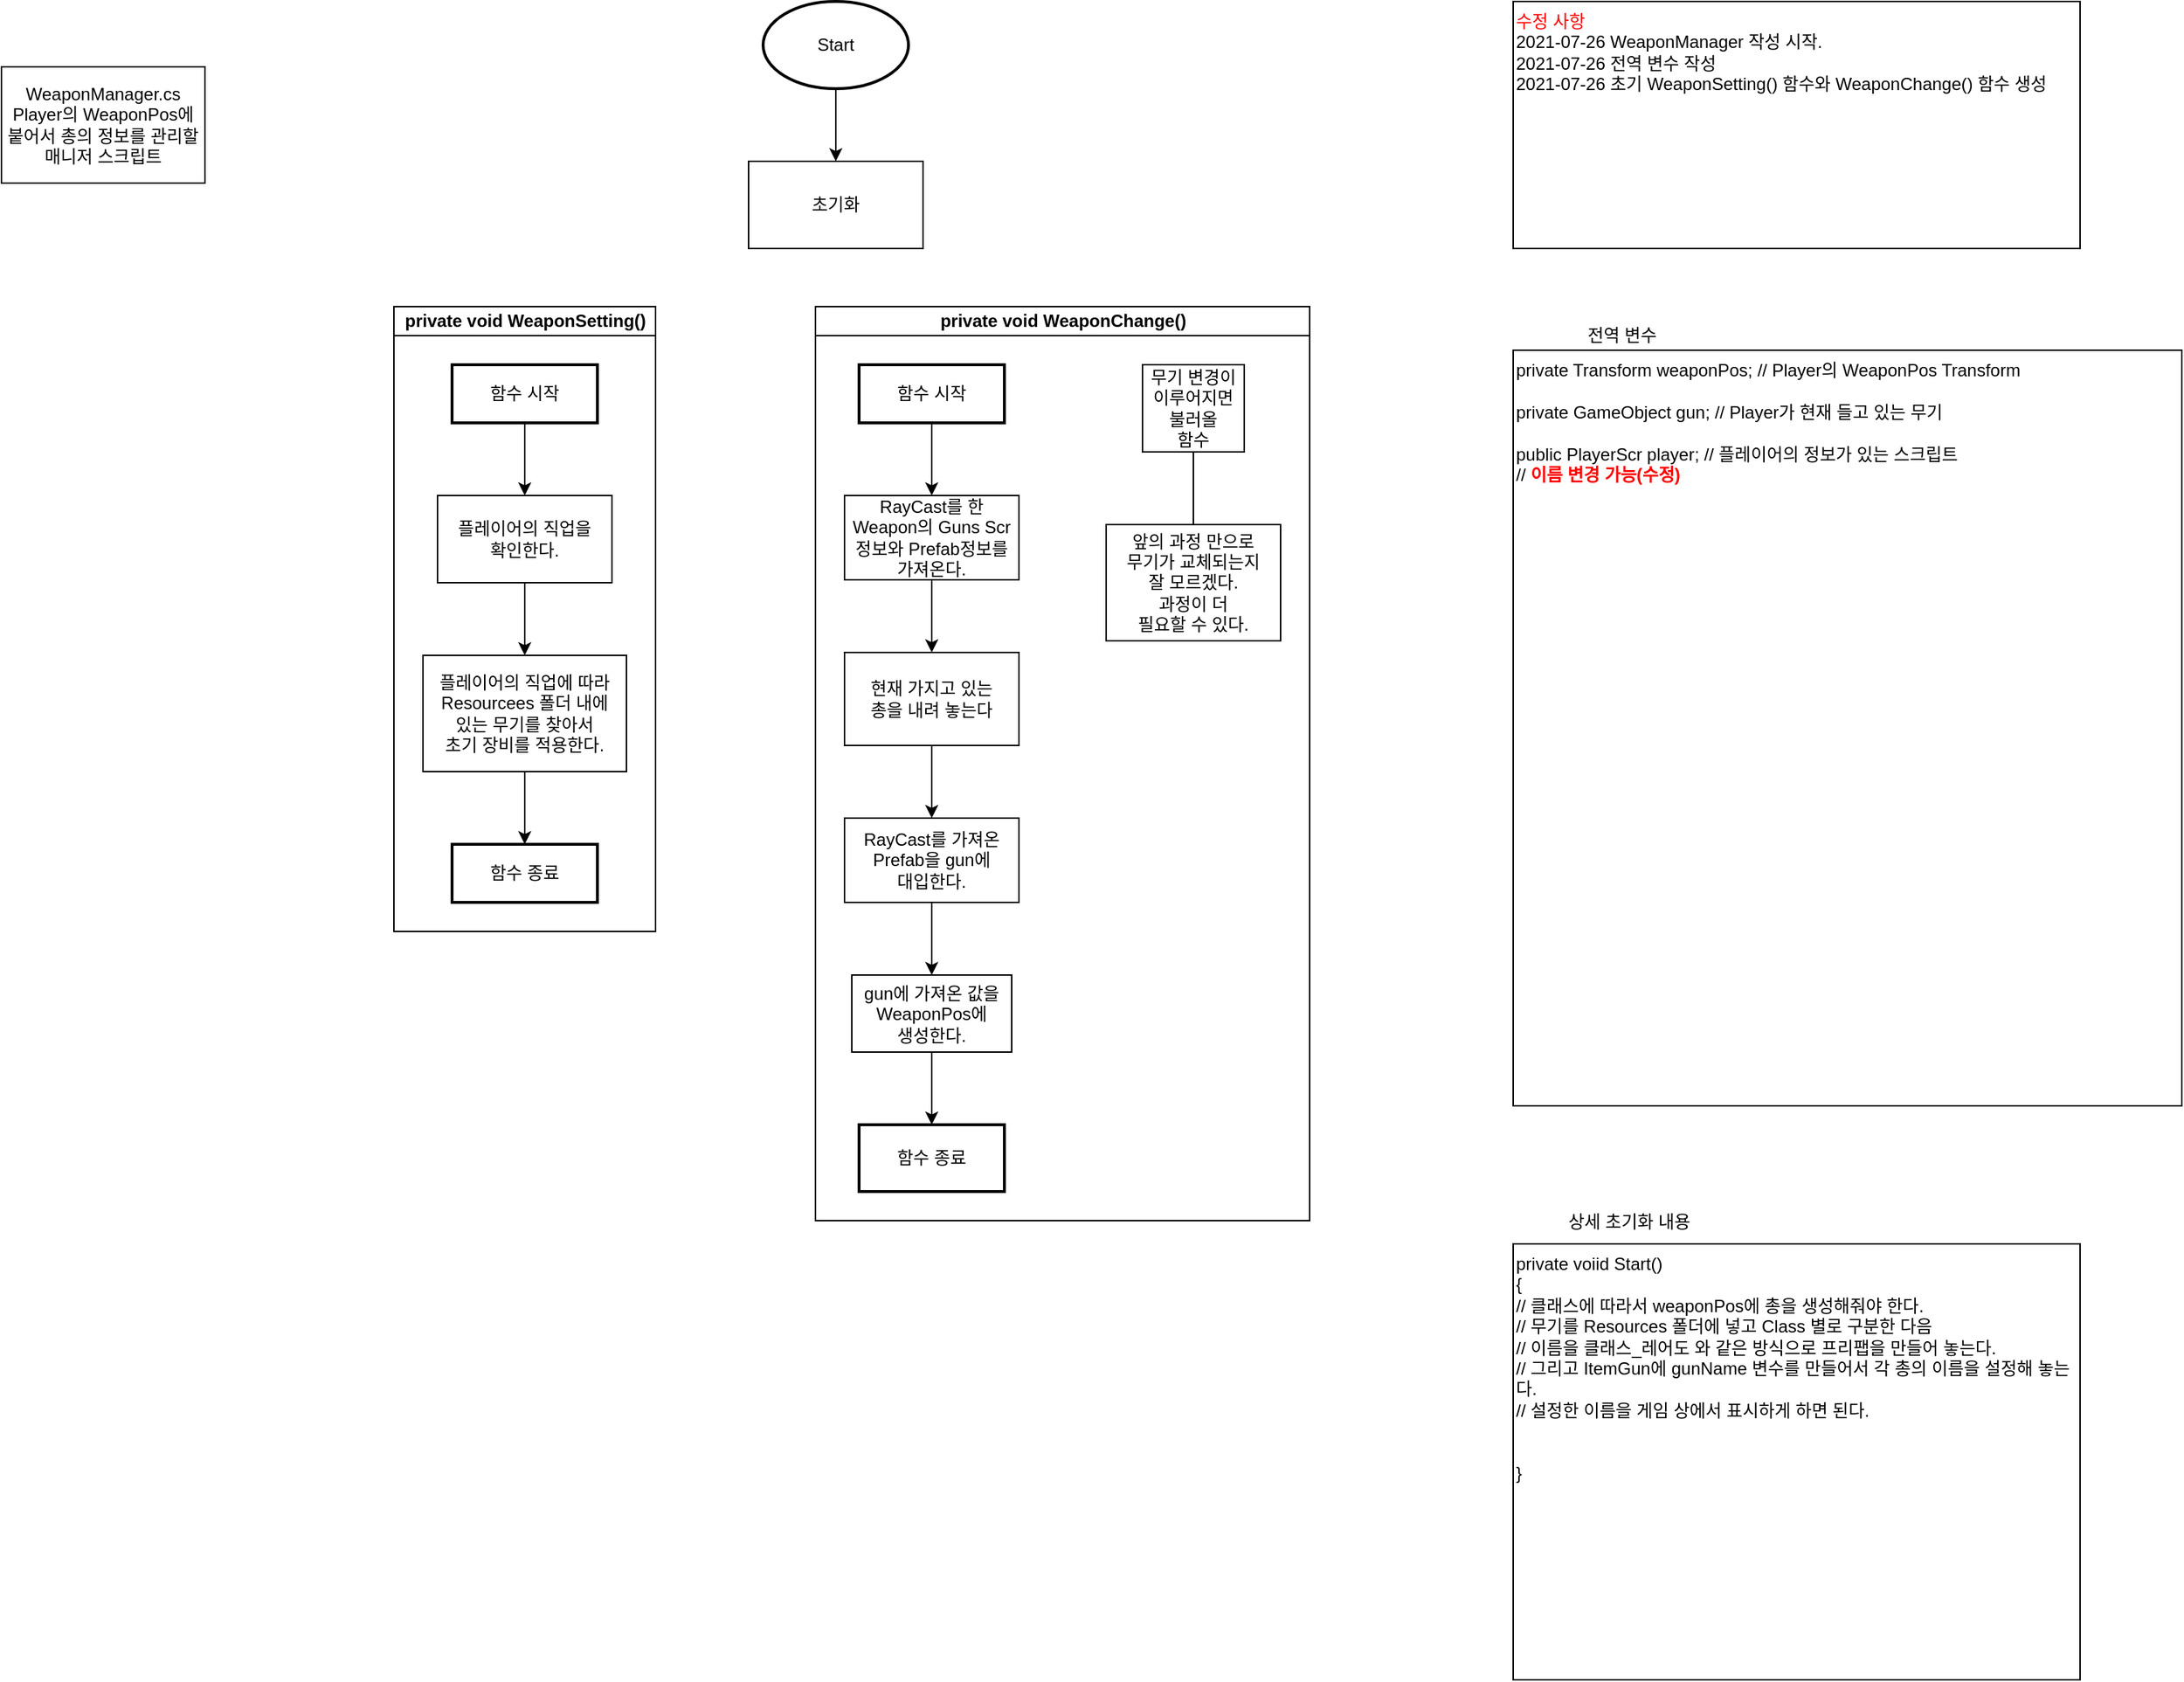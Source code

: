 <mxfile version="13.9.9" type="device"><diagram id="fbpAZVnEKRKCzAowPleW" name="페이지-1"><mxGraphModel dx="1913" dy="806" grid="1" gridSize="10" guides="1" tooltips="1" connect="1" arrows="1" fold="1" page="1" pageScale="1" pageWidth="827" pageHeight="1169" math="0" shadow="0"><root><mxCell id="0"/><mxCell id="1" parent="0"/><mxCell id="R7Zz_K95-D4hdkjk5hmP-1" value="WeaponManager.cs&lt;br&gt;Player의 WeaponPos에 붙어서 총의 정보를 관리할 매니저 스크립트" style="rounded=0;whiteSpace=wrap;html=1;" vertex="1" parent="1"><mxGeometry x="-160" y="75" width="140" height="80" as="geometry"/></mxCell><mxCell id="R7Zz_K95-D4hdkjk5hmP-2" value="&lt;font color=&quot;#ff0000&quot;&gt;수정 사항&lt;br&gt;&lt;/font&gt;2021-07-26 WeaponManager 작성 시작.&lt;br&gt;2021-07-26 전역 변수 작성&lt;br&gt;2021-07-26 초기 WeaponSetting() 함수와 WeaponChange() 함수 생성" style="rounded=0;whiteSpace=wrap;html=1;align=left;verticalAlign=top;" vertex="1" parent="1"><mxGeometry x="880" y="30" width="390" height="170" as="geometry"/></mxCell><mxCell id="R7Zz_K95-D4hdkjk5hmP-3" value="" style="edgeStyle=orthogonalEdgeStyle;rounded=0;orthogonalLoop=1;jettySize=auto;html=1;" edge="1" parent="1" source="R7Zz_K95-D4hdkjk5hmP-4" target="R7Zz_K95-D4hdkjk5hmP-5"><mxGeometry relative="1" as="geometry"/></mxCell><mxCell id="R7Zz_K95-D4hdkjk5hmP-4" value="Start" style="strokeWidth=2;html=1;shape=mxgraph.flowchart.start_1;whiteSpace=wrap;" vertex="1" parent="1"><mxGeometry x="364" y="30" width="100" height="60" as="geometry"/></mxCell><mxCell id="R7Zz_K95-D4hdkjk5hmP-5" value="초기화" style="rounded=0;whiteSpace=wrap;html=1;" vertex="1" parent="1"><mxGeometry x="354" y="140" width="120" height="60" as="geometry"/></mxCell><mxCell id="R7Zz_K95-D4hdkjk5hmP-6" value="private Transform weaponPos; // Player의 WeaponPos Transform&lt;br&gt;&lt;br&gt;private GameObject gun; // Player가 현재 들고 있는 무기&lt;br&gt;&lt;br&gt;public PlayerScr player; // 플레이어의 정보가 있는 스크립트&lt;br&gt;// &lt;font color=&quot;#ff0000&quot;&gt;&lt;b&gt;이름 변경 가능(수정)&lt;/b&gt;&lt;/font&gt;" style="rounded=0;whiteSpace=wrap;html=1;align=left;verticalAlign=top;" vertex="1" parent="1"><mxGeometry x="880" y="270" width="460" height="520" as="geometry"/></mxCell><mxCell id="R7Zz_K95-D4hdkjk5hmP-7" value="전역 변수" style="text;html=1;strokeColor=none;fillColor=none;align=center;verticalAlign=middle;whiteSpace=wrap;rounded=0;" vertex="1" parent="1"><mxGeometry x="880" y="250" width="150" height="20" as="geometry"/></mxCell><mxCell id="R7Zz_K95-D4hdkjk5hmP-8" value="private voiid Start()&lt;br&gt;{&lt;br&gt;// 클래스에 따라서 weaponPos에 총을 생성해줘야 한다.&lt;br&gt;// 무기를 Resources 폴더에 넣고 Class 별로 구분한 다음&lt;br&gt;// 이름을 클래스_레어도 와 같은 방식으로 프리팹을 만들어 놓는다.&lt;br&gt;// 그리고 ItemGun에 gunName 변수를 만들어서 각 총의 이름을 설정해 놓는다.&lt;br&gt;// 설정한 이름을 게임 상에서 표시하게 하면 된다.&lt;br&gt;&lt;br&gt;&lt;br&gt;}" style="rounded=0;whiteSpace=wrap;html=1;align=left;verticalAlign=top;" vertex="1" parent="1"><mxGeometry x="880" y="885" width="390" height="300" as="geometry"/></mxCell><mxCell id="R7Zz_K95-D4hdkjk5hmP-9" value="상세 초기화 내용" style="text;html=1;strokeColor=none;fillColor=none;align=center;verticalAlign=middle;whiteSpace=wrap;rounded=0;" vertex="1" parent="1"><mxGeometry x="880" y="860" width="160" height="20" as="geometry"/></mxCell><mxCell id="R7Zz_K95-D4hdkjk5hmP-10" value="private void WeaponChange()" style="swimlane;html=1;startSize=20;horizontal=1;childLayout=flowLayout;flowOrientation=north;resizable=0;interRankCellSpacing=50;containerType=tree;" vertex="1" parent="1"><mxGeometry x="400" y="240" width="340" height="629" as="geometry"/></mxCell><mxCell id="R7Zz_K95-D4hdkjk5hmP-11" value="함수 시작" style="strokeWidth=2;whiteSpace=wrap;html=1;" vertex="1" parent="R7Zz_K95-D4hdkjk5hmP-10"><mxGeometry x="30" y="40" width="100" height="40" as="geometry"/></mxCell><mxCell id="R7Zz_K95-D4hdkjk5hmP-24" value="무기 변경이&lt;br&gt;이루어지면&lt;br&gt;불러올&lt;br&gt;함수" style="rounded=0;whiteSpace=wrap;html=1;" vertex="1" parent="R7Zz_K95-D4hdkjk5hmP-10"><mxGeometry x="225" y="40" width="70" height="60" as="geometry"/></mxCell><mxCell id="R7Zz_K95-D4hdkjk5hmP-25" value="" style="edgeStyle=orthogonalEdgeStyle;rounded=0;orthogonalLoop=1;jettySize=auto;html=1;noEdgeStyle=1;orthogonal=1;" edge="1" source="R7Zz_K95-D4hdkjk5hmP-11" target="R7Zz_K95-D4hdkjk5hmP-26" parent="R7Zz_K95-D4hdkjk5hmP-10"><mxGeometry relative="1" as="geometry"><Array as="points"><mxPoint x="80" y="92"/><mxPoint x="80" y="118"/></Array></mxGeometry></mxCell><mxCell id="R7Zz_K95-D4hdkjk5hmP-54" style="edgeStyle=orthogonalEdgeStyle;rounded=0;orthogonalLoop=1;jettySize=auto;html=1;entryX=0.5;entryY=0;entryDx=0;entryDy=0;noEdgeStyle=1;orthogonal=1;" edge="1" parent="R7Zz_K95-D4hdkjk5hmP-10" source="R7Zz_K95-D4hdkjk5hmP-26" target="R7Zz_K95-D4hdkjk5hmP-44"><mxGeometry relative="1" as="geometry"><Array as="points"><mxPoint x="80" y="200"/><mxPoint x="80" y="226"/></Array></mxGeometry></mxCell><mxCell id="R7Zz_K95-D4hdkjk5hmP-26" value="RayCast를 한&lt;br&gt;Weapon의 Guns Scr&lt;br&gt;정보와 Prefab정보를&lt;br&gt;가져온다." style="whiteSpace=wrap;html=1;" vertex="1" parent="R7Zz_K95-D4hdkjk5hmP-10"><mxGeometry x="20" y="130" width="120" height="58" as="geometry"/></mxCell><mxCell id="R7Zz_K95-D4hdkjk5hmP-56" style="edgeStyle=orthogonalEdgeStyle;rounded=0;orthogonalLoop=1;jettySize=auto;html=1;entryX=0.5;entryY=0;entryDx=0;entryDy=0;noEdgeStyle=1;orthogonal=1;" edge="1" parent="R7Zz_K95-D4hdkjk5hmP-10" source="R7Zz_K95-D4hdkjk5hmP-28" target="R7Zz_K95-D4hdkjk5hmP-53"><mxGeometry relative="1" as="geometry"><Array as="points"><mxPoint x="80" y="422"/><mxPoint x="80" y="448"/></Array></mxGeometry></mxCell><mxCell id="R7Zz_K95-D4hdkjk5hmP-28" value="RayCast를 가져온&lt;br&gt;Prefab을 gun에&lt;br&gt;대입한다." style="whiteSpace=wrap;html=1;" vertex="1" parent="R7Zz_K95-D4hdkjk5hmP-10"><mxGeometry x="20" y="352" width="120" height="58" as="geometry"/></mxCell><mxCell id="R7Zz_K95-D4hdkjk5hmP-31" value="함수 종료" style="strokeWidth=2;whiteSpace=wrap;html=1;" vertex="1" parent="R7Zz_K95-D4hdkjk5hmP-10"><mxGeometry x="30" y="563" width="100" height="46" as="geometry"/></mxCell><mxCell id="R7Zz_K95-D4hdkjk5hmP-33" value="앞의 과정 만으로&lt;br&gt;무기가 교체되는지&lt;br&gt;잘 모르겠다.&lt;br&gt;과정이 더&lt;br&gt;필요할 수 있다." style="whiteSpace=wrap;html=1;" vertex="1" parent="R7Zz_K95-D4hdkjk5hmP-10"><mxGeometry x="200" y="150" width="120" height="80" as="geometry"/></mxCell><mxCell id="R7Zz_K95-D4hdkjk5hmP-37" value="" style="endArrow=none;html=1;exitX=0.5;exitY=1;exitDx=0;exitDy=0;entryX=0.5;entryY=0;entryDx=0;entryDy=0;noEdgeStyle=1;orthogonal=1;" edge="1" parent="R7Zz_K95-D4hdkjk5hmP-10" source="R7Zz_K95-D4hdkjk5hmP-24" target="R7Zz_K95-D4hdkjk5hmP-33"><mxGeometry width="50" height="50" relative="1" as="geometry"><mxPoint x="767.074" y="1420" as="sourcePoint"/><mxPoint x="817.074" y="1370" as="targetPoint"/><Array as="points"><mxPoint x="260" y="112"/><mxPoint x="260" y="138"/></Array></mxGeometry></mxCell><mxCell id="R7Zz_K95-D4hdkjk5hmP-55" style="edgeStyle=orthogonalEdgeStyle;rounded=0;orthogonalLoop=1;jettySize=auto;html=1;entryX=0.5;entryY=0;entryDx=0;entryDy=0;noEdgeStyle=1;orthogonal=1;" edge="1" parent="R7Zz_K95-D4hdkjk5hmP-10" source="R7Zz_K95-D4hdkjk5hmP-44" target="R7Zz_K95-D4hdkjk5hmP-28"><mxGeometry relative="1" as="geometry"><Array as="points"><mxPoint x="80" y="314"/><mxPoint x="80" y="340"/></Array></mxGeometry></mxCell><mxCell id="R7Zz_K95-D4hdkjk5hmP-44" value="현재 가지고 있는&lt;br&gt;총을 내려 놓는다" style="whiteSpace=wrap;html=1;" vertex="1" parent="R7Zz_K95-D4hdkjk5hmP-10"><mxGeometry x="20" y="238" width="120" height="64" as="geometry"/></mxCell><mxCell id="R7Zz_K95-D4hdkjk5hmP-57" style="edgeStyle=orthogonalEdgeStyle;rounded=0;orthogonalLoop=1;jettySize=auto;html=1;entryX=0.5;entryY=0;entryDx=0;entryDy=0;noEdgeStyle=1;orthogonal=1;" edge="1" parent="R7Zz_K95-D4hdkjk5hmP-10" source="R7Zz_K95-D4hdkjk5hmP-53" target="R7Zz_K95-D4hdkjk5hmP-31"><mxGeometry relative="1" as="geometry"><Array as="points"><mxPoint x="80" y="525"/><mxPoint x="80" y="551"/></Array></mxGeometry></mxCell><mxCell id="R7Zz_K95-D4hdkjk5hmP-53" value="gun에 가져온 값을&lt;br&gt;WeaponPos에&lt;br&gt;생성한다." style="whiteSpace=wrap;html=1;" vertex="1" parent="R7Zz_K95-D4hdkjk5hmP-10"><mxGeometry x="25" y="460" width="110" height="53" as="geometry"/></mxCell><mxCell id="R7Zz_K95-D4hdkjk5hmP-22" value="private void WeaponSetting()" style="swimlane;html=1;startSize=20;horizontal=1;childLayout=flowLayout;flowOrientation=north;resizable=0;interRankCellSpacing=50;containerType=tree;" vertex="1" parent="1"><mxGeometry x="110" y="240" width="180" height="430" as="geometry"/></mxCell><mxCell id="R7Zz_K95-D4hdkjk5hmP-23" value="함수 시작" style="strokeWidth=2;whiteSpace=wrap;html=1;" vertex="1" parent="R7Zz_K95-D4hdkjk5hmP-22"><mxGeometry x="40" y="40" width="100" height="40" as="geometry"/></mxCell><mxCell id="R7Zz_K95-D4hdkjk5hmP-39" value="" style="edgeStyle=orthogonalEdgeStyle;rounded=0;orthogonalLoop=1;jettySize=auto;html=1;noEdgeStyle=1;orthogonal=1;" edge="1" source="R7Zz_K95-D4hdkjk5hmP-23" target="R7Zz_K95-D4hdkjk5hmP-40" parent="R7Zz_K95-D4hdkjk5hmP-22"><mxGeometry relative="1" as="geometry"><Array as="points"><mxPoint x="90" y="92"/><mxPoint x="90" y="118"/></Array></mxGeometry></mxCell><mxCell id="R7Zz_K95-D4hdkjk5hmP-40" value="플레이어의 직업을&lt;br&gt;확인한다." style="whiteSpace=wrap;html=1;" vertex="1" parent="R7Zz_K95-D4hdkjk5hmP-22"><mxGeometry x="30" y="130" width="120" height="60" as="geometry"/></mxCell><mxCell id="R7Zz_K95-D4hdkjk5hmP-46" value="" style="edgeStyle=orthogonalEdgeStyle;rounded=0;orthogonalLoop=1;jettySize=auto;html=1;noEdgeStyle=1;orthogonal=1;" edge="1" target="R7Zz_K95-D4hdkjk5hmP-47" source="R7Zz_K95-D4hdkjk5hmP-40" parent="R7Zz_K95-D4hdkjk5hmP-22"><mxGeometry relative="1" as="geometry"><mxPoint x="380" y="780" as="sourcePoint"/><Array as="points"><mxPoint x="90" y="202"/><mxPoint x="90" y="228"/></Array></mxGeometry></mxCell><mxCell id="R7Zz_K95-D4hdkjk5hmP-51" style="edgeStyle=orthogonalEdgeStyle;rounded=0;orthogonalLoop=1;jettySize=auto;html=1;entryX=0.5;entryY=0;entryDx=0;entryDy=0;noEdgeStyle=1;orthogonal=1;" edge="1" parent="R7Zz_K95-D4hdkjk5hmP-22" source="R7Zz_K95-D4hdkjk5hmP-47" target="R7Zz_K95-D4hdkjk5hmP-50"><mxGeometry relative="1" as="geometry"><Array as="points"><mxPoint x="90" y="332"/><mxPoint x="90" y="358"/></Array></mxGeometry></mxCell><mxCell id="R7Zz_K95-D4hdkjk5hmP-47" value="플레이어의 직업에 따라&lt;br&gt;Resourcees 폴더 내에&lt;br&gt;있는 무기를 찾아서&lt;br&gt;초기 장비를 적용한다." style="whiteSpace=wrap;html=1;" vertex="1" parent="R7Zz_K95-D4hdkjk5hmP-22"><mxGeometry x="20" y="240" width="140" height="80" as="geometry"/></mxCell><mxCell id="R7Zz_K95-D4hdkjk5hmP-50" value="함수 종료" style="strokeWidth=2;whiteSpace=wrap;html=1;" vertex="1" parent="R7Zz_K95-D4hdkjk5hmP-22"><mxGeometry x="40" y="370" width="100" height="40" as="geometry"/></mxCell></root></mxGraphModel></diagram></mxfile>